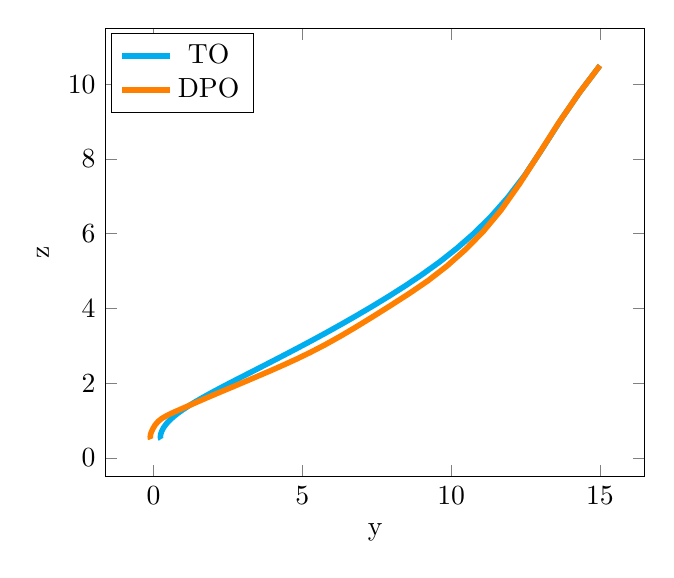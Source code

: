 \begin{tikzpicture}[]
\begin{axis}[legend style = {{at={(0.01,0.99)},anchor=north west}}, ylabel = {z}, axis equal image = {false}, xlabel = {y}, hide axis = {false}]\addplot+ [mark = {}, color=cyan, line width = 2pt]coordinates {
(15.0, 10.5)
(14.333, 9.799)
(13.688, 9.052)
(13.067, 8.277)
(12.469, 7.559)
(11.894, 6.96)
(11.33, 6.452)
(10.764, 6.007)
(10.193, 5.609)
(9.619, 5.248)
(9.044, 4.918)
(8.472, 4.611)
(7.909, 4.326)
(7.356, 4.058)
(6.817, 3.806)
(6.294, 3.568)
(5.79, 3.344)
(5.304, 3.134)
(4.838, 2.937)
(4.394, 2.752)
(3.97, 2.577)
(3.568, 2.413)
(3.188, 2.258)
(2.831, 2.113)
(2.496, 1.975)
(2.184, 1.845)
(1.896, 1.722)
(1.63, 1.604)
(1.387, 1.492)
(1.168, 1.385)
(0.971, 1.282)
(0.797, 1.182)
(0.647, 1.085)
(0.52, 0.99)
(0.415, 0.897)
(0.334, 0.804)
(0.276, 0.714)
(0.24, 0.629)
(0.228, 0.558)
(0.239, 0.513)
(0.25, 0.501)
};
\addlegendentry{TO}
\addplot+ [mark = {}, color=orange, line width = 2pt]coordinates {
(15.0, 10.5)
(14.288, 9.75)
(13.602, 8.952)
(12.94, 8.126)
(12.299, 7.334)
(11.677, 6.632)
(11.071, 6.052)
(10.471, 5.569)
(9.858, 5.134)
(9.226, 4.744)
(8.596, 4.401)
(7.987, 4.089)
(7.4, 3.794)
(6.835, 3.517)
(6.293, 3.262)
(5.773, 3.031)
(5.272, 2.824)
(4.792, 2.639)
(4.334, 2.473)
(3.897, 2.32)
(3.483, 2.178)
(3.091, 2.045)
(2.721, 1.92)
(2.374, 1.804)
(2.049, 1.695)
(1.747, 1.592)
(1.468, 1.495)
(1.211, 1.406)
(0.977, 1.324)
(0.766, 1.251)
(0.577, 1.183)
(0.411, 1.117)
(0.268, 1.048)
(0.149, 0.97)
(0.053, 0.881)
(-0.02, 0.785)
(-0.071, 0.695)
(-0.101, 0.623)
(-0.112, 0.563)
(-0.104, 0.517)
(-0.095, 0.499)
};
\addlegendentry{DPO}
\end{axis}

\end{tikzpicture}
